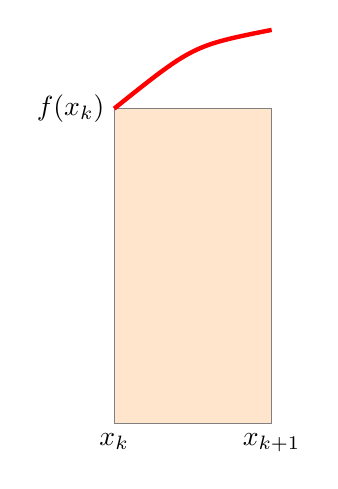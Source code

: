\begin{tikzpicture}[scale=2]

 

% Axes
%      \draw[->,>=latex,thick, gray] (-0.5,0)--(3,0) node[below,black] {$x$};
%      \draw[->,>=latex,thick, gray] (0,-0.05)--(0,3.5) node[right,black] {$y$};  
% 

% Graphe et aire


% Rectanglea gauche (en orange)
\filldraw[fill=orange!20,draw=gray] (1,0) rectangle (2,2);

  \draw[ultra thick, color=red] (1,2).. controls (1.5,2.4) ..  (2,2.5);

 \node[below] at (1,0) {$x_k$};
 \node[below] at (2,0) {$x_{k+1}$};
\node[left] at (1,2) {$f(x_k)$};


\end{tikzpicture}
